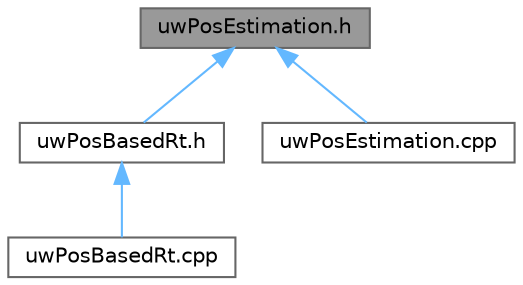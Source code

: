 digraph "uwPosEstimation.h"
{
 // LATEX_PDF_SIZE
  bgcolor="transparent";
  edge [fontname=Helvetica,fontsize=10,labelfontname=Helvetica,labelfontsize=10];
  node [fontname=Helvetica,fontsize=10,shape=box,height=0.2,width=0.4];
  Node1 [id="Node000001",label="uwPosEstimation.h",height=0.2,width=0.4,color="gray40", fillcolor="grey60", style="filled", fontcolor="black",tooltip="Estimate position given initial point, end point and time."];
  Node1 -> Node2 [id="edge1_Node000001_Node000002",dir="back",color="steelblue1",style="solid",tooltip=" "];
  Node2 [id="Node000002",label="uwPosBasedRt.h",height=0.2,width=0.4,color="grey40", fillcolor="white", style="filled",URL="$uwPosBasedRt_8h.html",tooltip="Routing protocol for static node based on ROV position."];
  Node2 -> Node3 [id="edge2_Node000002_Node000003",dir="back",color="steelblue1",style="solid",tooltip=" "];
  Node3 [id="Node000003",label="uwPosBasedRt.cpp",height=0.2,width=0.4,color="grey40", fillcolor="white", style="filled",URL="$uwPosBasedRt_8cpp.html",tooltip="Routing protocol for static node based on ROV position."];
  Node1 -> Node4 [id="edge3_Node000001_Node000004",dir="back",color="steelblue1",style="solid",tooltip=" "];
  Node4 [id="Node000004",label="uwPosEstimation.cpp",height=0.2,width=0.4,color="grey40", fillcolor="white", style="filled",URL="$uwPosEstimation_8cpp.html",tooltip="Estimate position given initial point, end point and time."];
}
